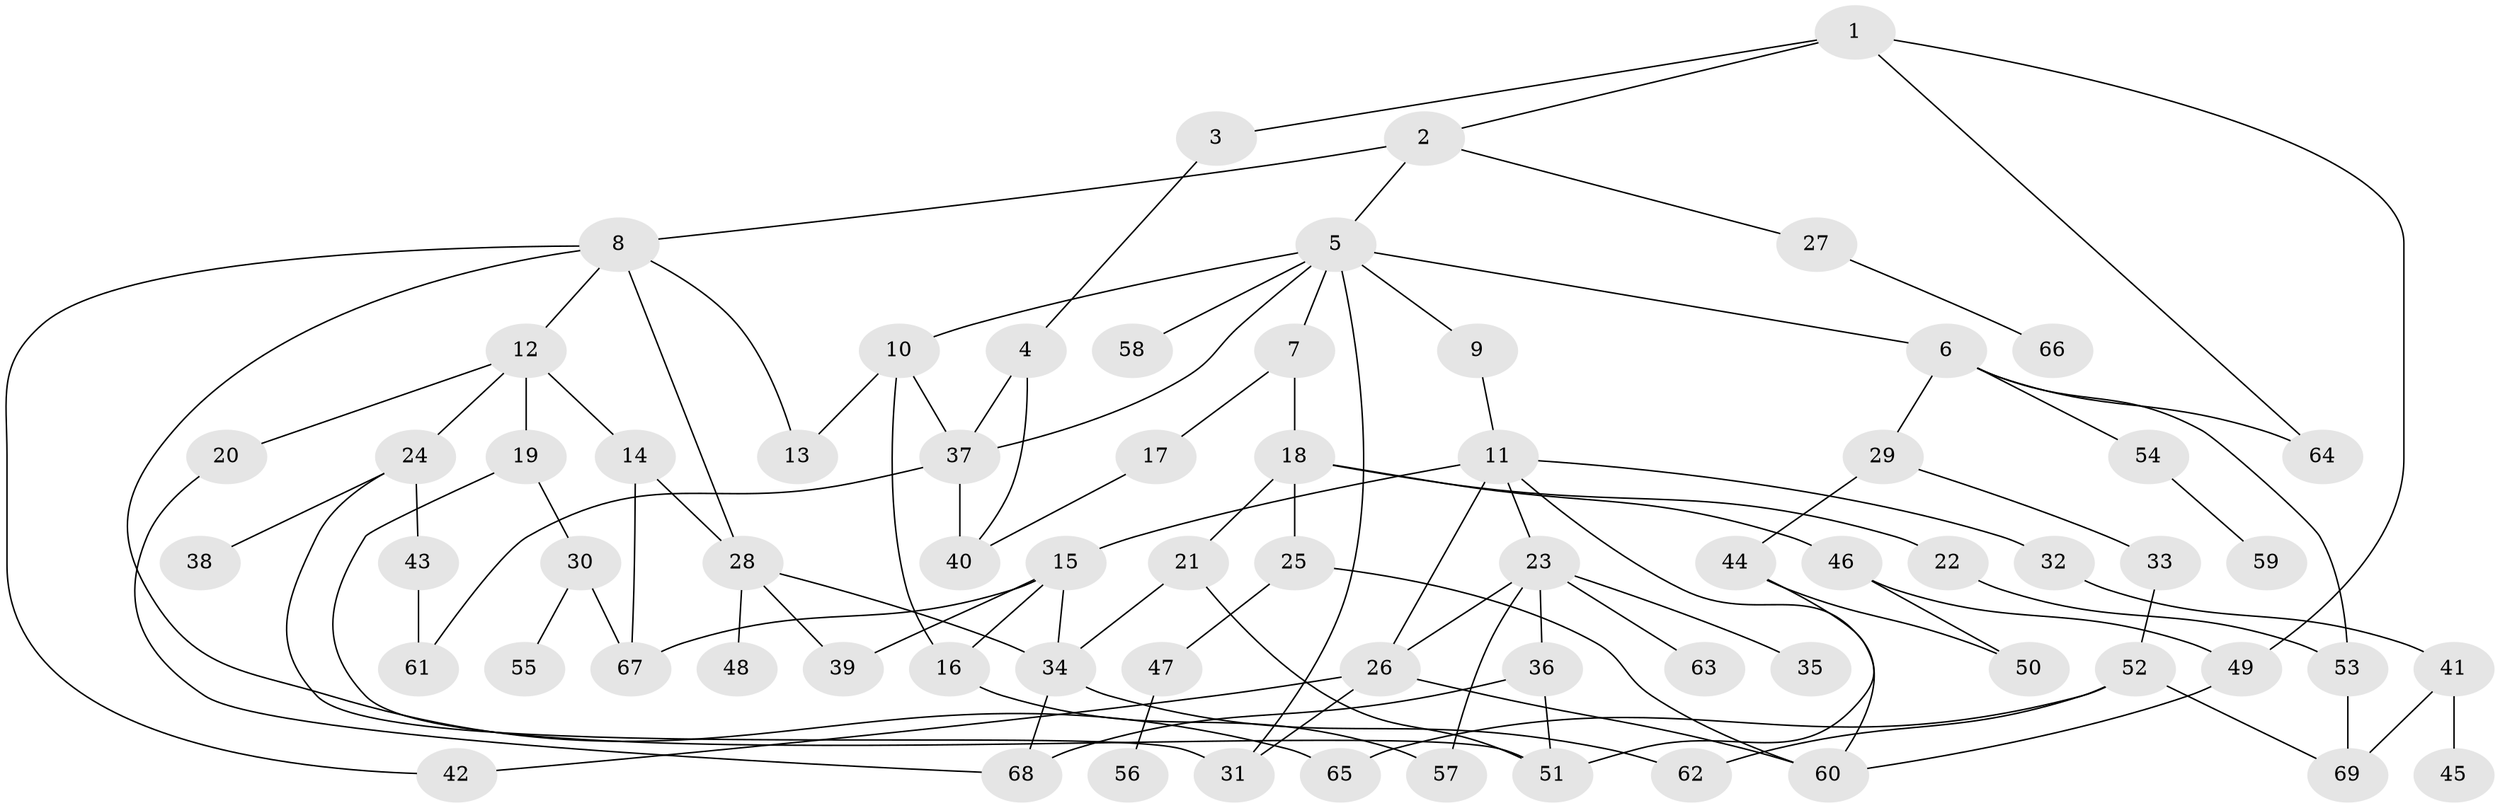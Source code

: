 // original degree distribution, {4: 0.10619469026548672, 3: 0.18584070796460178, 8: 0.008849557522123894, 5: 0.061946902654867256, 6: 0.04424778761061947, 2: 0.39823008849557523, 1: 0.19469026548672566}
// Generated by graph-tools (version 1.1) at 2025/48/03/04/25 22:48:44]
// undirected, 69 vertices, 102 edges
graph export_dot {
  node [color=gray90,style=filled];
  1;
  2;
  3;
  4;
  5;
  6;
  7;
  8;
  9;
  10;
  11;
  12;
  13;
  14;
  15;
  16;
  17;
  18;
  19;
  20;
  21;
  22;
  23;
  24;
  25;
  26;
  27;
  28;
  29;
  30;
  31;
  32;
  33;
  34;
  35;
  36;
  37;
  38;
  39;
  40;
  41;
  42;
  43;
  44;
  45;
  46;
  47;
  48;
  49;
  50;
  51;
  52;
  53;
  54;
  55;
  56;
  57;
  58;
  59;
  60;
  61;
  62;
  63;
  64;
  65;
  66;
  67;
  68;
  69;
  1 -- 2 [weight=1.0];
  1 -- 3 [weight=1.0];
  1 -- 49 [weight=1.0];
  1 -- 64 [weight=1.0];
  2 -- 5 [weight=1.0];
  2 -- 8 [weight=1.0];
  2 -- 27 [weight=1.0];
  3 -- 4 [weight=1.0];
  4 -- 37 [weight=1.0];
  4 -- 40 [weight=1.0];
  5 -- 6 [weight=1.0];
  5 -- 7 [weight=1.0];
  5 -- 9 [weight=1.0];
  5 -- 10 [weight=1.0];
  5 -- 31 [weight=1.0];
  5 -- 37 [weight=1.0];
  5 -- 58 [weight=1.0];
  6 -- 29 [weight=1.0];
  6 -- 53 [weight=1.0];
  6 -- 54 [weight=1.0];
  6 -- 64 [weight=1.0];
  7 -- 17 [weight=1.0];
  7 -- 18 [weight=1.0];
  8 -- 12 [weight=1.0];
  8 -- 13 [weight=1.0];
  8 -- 28 [weight=1.0];
  8 -- 42 [weight=1.0];
  8 -- 65 [weight=1.0];
  9 -- 11 [weight=1.0];
  10 -- 13 [weight=1.0];
  10 -- 16 [weight=1.0];
  10 -- 37 [weight=1.0];
  11 -- 15 [weight=1.0];
  11 -- 23 [weight=1.0];
  11 -- 26 [weight=1.0];
  11 -- 32 [weight=1.0];
  11 -- 60 [weight=1.0];
  12 -- 14 [weight=1.0];
  12 -- 19 [weight=1.0];
  12 -- 20 [weight=1.0];
  12 -- 24 [weight=1.0];
  14 -- 28 [weight=1.0];
  14 -- 67 [weight=1.0];
  15 -- 16 [weight=1.0];
  15 -- 34 [weight=1.0];
  15 -- 39 [weight=1.0];
  15 -- 67 [weight=1.0];
  16 -- 57 [weight=1.0];
  17 -- 40 [weight=1.0];
  18 -- 21 [weight=1.0];
  18 -- 22 [weight=1.0];
  18 -- 25 [weight=1.0];
  18 -- 46 [weight=1.0];
  19 -- 30 [weight=1.0];
  19 -- 51 [weight=1.0];
  20 -- 68 [weight=1.0];
  21 -- 34 [weight=1.0];
  21 -- 51 [weight=2.0];
  22 -- 53 [weight=1.0];
  23 -- 26 [weight=1.0];
  23 -- 35 [weight=1.0];
  23 -- 36 [weight=1.0];
  23 -- 57 [weight=1.0];
  23 -- 63 [weight=1.0];
  24 -- 31 [weight=1.0];
  24 -- 38 [weight=1.0];
  24 -- 43 [weight=1.0];
  25 -- 47 [weight=1.0];
  25 -- 60 [weight=1.0];
  26 -- 31 [weight=1.0];
  26 -- 42 [weight=1.0];
  26 -- 60 [weight=1.0];
  27 -- 66 [weight=1.0];
  28 -- 34 [weight=1.0];
  28 -- 39 [weight=1.0];
  28 -- 48 [weight=1.0];
  29 -- 33 [weight=1.0];
  29 -- 44 [weight=2.0];
  30 -- 55 [weight=1.0];
  30 -- 67 [weight=1.0];
  32 -- 41 [weight=1.0];
  33 -- 52 [weight=1.0];
  34 -- 62 [weight=1.0];
  34 -- 68 [weight=1.0];
  36 -- 51 [weight=1.0];
  36 -- 68 [weight=1.0];
  37 -- 40 [weight=1.0];
  37 -- 61 [weight=1.0];
  41 -- 45 [weight=1.0];
  41 -- 69 [weight=1.0];
  43 -- 61 [weight=1.0];
  44 -- 50 [weight=1.0];
  44 -- 51 [weight=1.0];
  46 -- 49 [weight=1.0];
  46 -- 50 [weight=1.0];
  47 -- 56 [weight=1.0];
  49 -- 60 [weight=1.0];
  52 -- 62 [weight=1.0];
  52 -- 65 [weight=1.0];
  52 -- 69 [weight=1.0];
  53 -- 69 [weight=1.0];
  54 -- 59 [weight=1.0];
}

